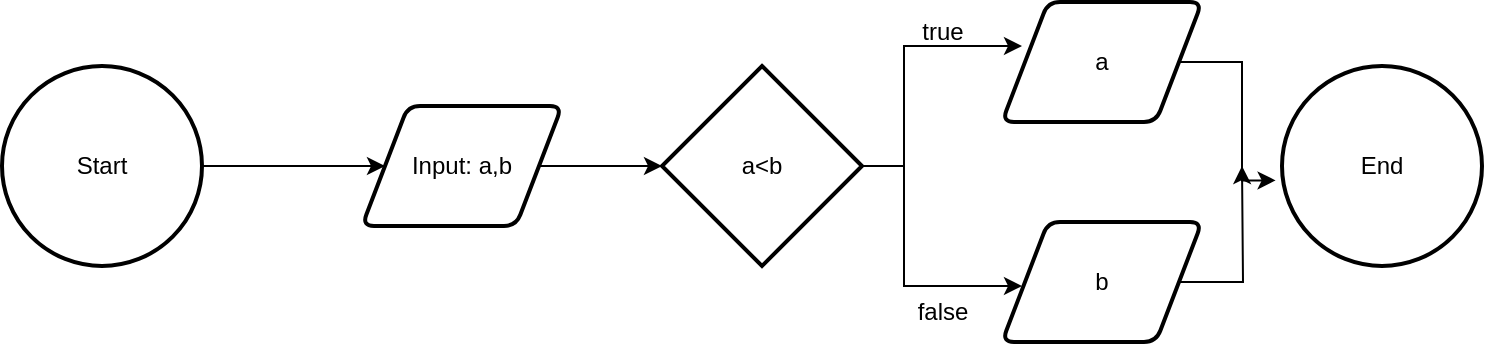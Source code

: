 <mxfile version="25.0.3">
  <diagram name="Page-1" id="jYkO5zT0BY1kESSmGEV2">
    <mxGraphModel dx="1042" dy="565" grid="1" gridSize="10" guides="1" tooltips="1" connect="1" arrows="1" fold="1" page="1" pageScale="1" pageWidth="850" pageHeight="1100" math="0" shadow="0">
      <root>
        <mxCell id="0" />
        <mxCell id="1" parent="0" />
        <mxCell id="Tl0jp7JPn0mM06C3blRg-5" style="edgeStyle=orthogonalEdgeStyle;rounded=0;orthogonalLoop=1;jettySize=auto;html=1;entryX=0;entryY=0.5;entryDx=0;entryDy=0;" edge="1" parent="1" source="Tl0jp7JPn0mM06C3blRg-2" target="Tl0jp7JPn0mM06C3blRg-4">
          <mxGeometry relative="1" as="geometry" />
        </mxCell>
        <mxCell id="Tl0jp7JPn0mM06C3blRg-2" value="Start" style="strokeWidth=2;html=1;shape=mxgraph.flowchart.start_2;whiteSpace=wrap;" vertex="1" parent="1">
          <mxGeometry x="70" y="180" width="100" height="100" as="geometry" />
        </mxCell>
        <mxCell id="Tl0jp7JPn0mM06C3blRg-3" value="End" style="strokeWidth=2;html=1;shape=mxgraph.flowchart.start_2;whiteSpace=wrap;" vertex="1" parent="1">
          <mxGeometry x="710" y="180" width="100" height="100" as="geometry" />
        </mxCell>
        <mxCell id="Tl0jp7JPn0mM06C3blRg-4" value="Input: a,b" style="shape=parallelogram;html=1;strokeWidth=2;perimeter=parallelogramPerimeter;whiteSpace=wrap;rounded=1;arcSize=12;size=0.23;" vertex="1" parent="1">
          <mxGeometry x="250" y="200" width="100" height="60" as="geometry" />
        </mxCell>
        <mxCell id="Tl0jp7JPn0mM06C3blRg-13" style="edgeStyle=orthogonalEdgeStyle;rounded=0;orthogonalLoop=1;jettySize=auto;html=1;" edge="1" parent="1" source="Tl0jp7JPn0mM06C3blRg-6">
          <mxGeometry relative="1" as="geometry">
            <mxPoint x="580" y="290" as="targetPoint" />
            <Array as="points">
              <mxPoint x="521" y="230" />
              <mxPoint x="521" y="290" />
              <mxPoint x="580" y="290" />
            </Array>
          </mxGeometry>
        </mxCell>
        <mxCell id="Tl0jp7JPn0mM06C3blRg-14" style="edgeStyle=orthogonalEdgeStyle;rounded=0;orthogonalLoop=1;jettySize=auto;html=1;" edge="1" parent="1" source="Tl0jp7JPn0mM06C3blRg-6">
          <mxGeometry relative="1" as="geometry">
            <mxPoint x="580" y="170" as="targetPoint" />
            <Array as="points">
              <mxPoint x="521" y="230" />
            </Array>
          </mxGeometry>
        </mxCell>
        <mxCell id="Tl0jp7JPn0mM06C3blRg-6" value="a&amp;lt;b" style="strokeWidth=2;html=1;shape=mxgraph.flowchart.decision;whiteSpace=wrap;" vertex="1" parent="1">
          <mxGeometry x="400" y="180" width="100" height="100" as="geometry" />
        </mxCell>
        <mxCell id="Tl0jp7JPn0mM06C3blRg-7" style="edgeStyle=orthogonalEdgeStyle;rounded=0;orthogonalLoop=1;jettySize=auto;html=1;entryX=0;entryY=0.5;entryDx=0;entryDy=0;entryPerimeter=0;" edge="1" parent="1" source="Tl0jp7JPn0mM06C3blRg-4" target="Tl0jp7JPn0mM06C3blRg-6">
          <mxGeometry relative="1" as="geometry" />
        </mxCell>
        <mxCell id="Tl0jp7JPn0mM06C3blRg-15" value="true" style="text;html=1;align=center;verticalAlign=middle;resizable=0;points=[];autosize=1;strokeColor=none;fillColor=none;" vertex="1" parent="1">
          <mxGeometry x="520" y="148" width="40" height="30" as="geometry" />
        </mxCell>
        <mxCell id="Tl0jp7JPn0mM06C3blRg-16" value="false" style="text;html=1;align=center;verticalAlign=middle;resizable=0;points=[];autosize=1;strokeColor=none;fillColor=none;" vertex="1" parent="1">
          <mxGeometry x="515" y="288" width="50" height="30" as="geometry" />
        </mxCell>
        <mxCell id="Tl0jp7JPn0mM06C3blRg-17" value="a" style="shape=parallelogram;html=1;strokeWidth=2;perimeter=parallelogramPerimeter;whiteSpace=wrap;rounded=1;arcSize=12;size=0.23;" vertex="1" parent="1">
          <mxGeometry x="570" y="148" width="100" height="60" as="geometry" />
        </mxCell>
        <mxCell id="Tl0jp7JPn0mM06C3blRg-20" style="edgeStyle=orthogonalEdgeStyle;rounded=0;orthogonalLoop=1;jettySize=auto;html=1;" edge="1" parent="1" source="Tl0jp7JPn0mM06C3blRg-18">
          <mxGeometry relative="1" as="geometry">
            <mxPoint x="690" y="230" as="targetPoint" />
          </mxGeometry>
        </mxCell>
        <mxCell id="Tl0jp7JPn0mM06C3blRg-18" value="b" style="shape=parallelogram;html=1;strokeWidth=2;perimeter=parallelogramPerimeter;whiteSpace=wrap;rounded=1;arcSize=12;size=0.23;" vertex="1" parent="1">
          <mxGeometry x="570" y="258" width="100" height="60" as="geometry" />
        </mxCell>
        <mxCell id="Tl0jp7JPn0mM06C3blRg-19" style="edgeStyle=orthogonalEdgeStyle;rounded=0;orthogonalLoop=1;jettySize=auto;html=1;entryX=-0.032;entryY=0.572;entryDx=0;entryDy=0;entryPerimeter=0;" edge="1" parent="1" source="Tl0jp7JPn0mM06C3blRg-17" target="Tl0jp7JPn0mM06C3blRg-3">
          <mxGeometry relative="1" as="geometry">
            <Array as="points">
              <mxPoint x="690" y="178" />
              <mxPoint x="690" y="237" />
            </Array>
          </mxGeometry>
        </mxCell>
      </root>
    </mxGraphModel>
  </diagram>
</mxfile>
